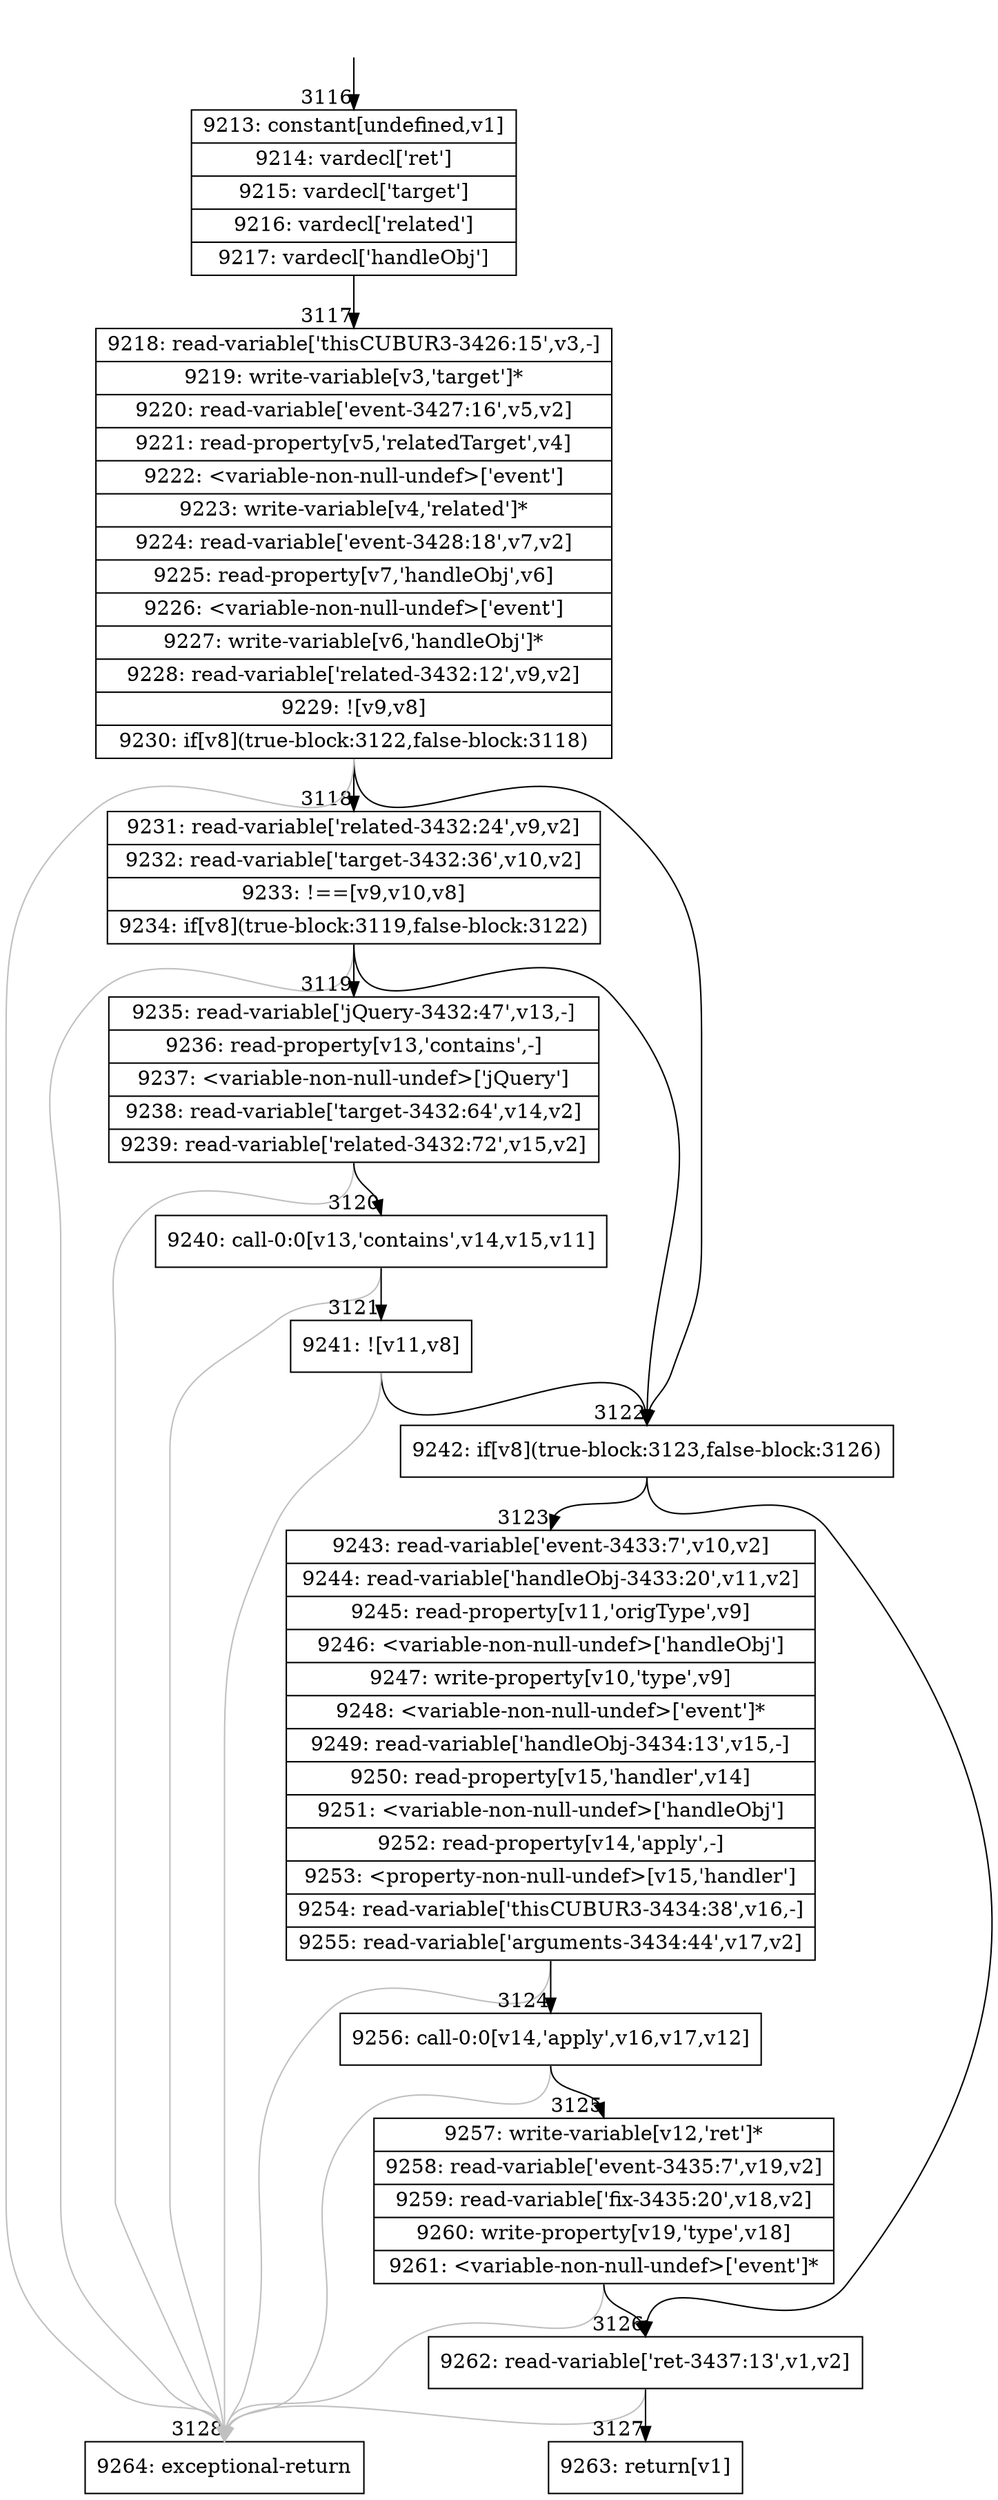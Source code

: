 digraph {
rankdir="TD"
BB_entry192[shape=none,label=""];
BB_entry192 -> BB3116 [tailport=s, headport=n, headlabel="    3116"]
BB3116 [shape=record label="{9213: constant[undefined,v1]|9214: vardecl['ret']|9215: vardecl['target']|9216: vardecl['related']|9217: vardecl['handleObj']}" ] 
BB3116 -> BB3117 [tailport=s, headport=n, headlabel="      3117"]
BB3117 [shape=record label="{9218: read-variable['thisCUBUR3-3426:15',v3,-]|9219: write-variable[v3,'target']*|9220: read-variable['event-3427:16',v5,v2]|9221: read-property[v5,'relatedTarget',v4]|9222: \<variable-non-null-undef\>['event']|9223: write-variable[v4,'related']*|9224: read-variable['event-3428:18',v7,v2]|9225: read-property[v7,'handleObj',v6]|9226: \<variable-non-null-undef\>['event']|9227: write-variable[v6,'handleObj']*|9228: read-variable['related-3432:12',v9,v2]|9229: ![v9,v8]|9230: if[v8](true-block:3122,false-block:3118)}" ] 
BB3117 -> BB3122 [tailport=s, headport=n, headlabel="      3122"]
BB3117 -> BB3118 [tailport=s, headport=n, headlabel="      3118"]
BB3117 -> BB3128 [tailport=s, headport=n, color=gray, headlabel="      3128"]
BB3118 [shape=record label="{9231: read-variable['related-3432:24',v9,v2]|9232: read-variable['target-3432:36',v10,v2]|9233: !==[v9,v10,v8]|9234: if[v8](true-block:3119,false-block:3122)}" ] 
BB3118 -> BB3122 [tailport=s, headport=n]
BB3118 -> BB3119 [tailport=s, headport=n, headlabel="      3119"]
BB3118 -> BB3128 [tailport=s, headport=n, color=gray]
BB3119 [shape=record label="{9235: read-variable['jQuery-3432:47',v13,-]|9236: read-property[v13,'contains',-]|9237: \<variable-non-null-undef\>['jQuery']|9238: read-variable['target-3432:64',v14,v2]|9239: read-variable['related-3432:72',v15,v2]}" ] 
BB3119 -> BB3120 [tailport=s, headport=n, headlabel="      3120"]
BB3119 -> BB3128 [tailport=s, headport=n, color=gray]
BB3120 [shape=record label="{9240: call-0:0[v13,'contains',v14,v15,v11]}" ] 
BB3120 -> BB3121 [tailport=s, headport=n, headlabel="      3121"]
BB3120 -> BB3128 [tailport=s, headport=n, color=gray]
BB3121 [shape=record label="{9241: ![v11,v8]}" ] 
BB3121 -> BB3122 [tailport=s, headport=n]
BB3121 -> BB3128 [tailport=s, headport=n, color=gray]
BB3122 [shape=record label="{9242: if[v8](true-block:3123,false-block:3126)}" ] 
BB3122 -> BB3123 [tailport=s, headport=n, headlabel="      3123"]
BB3122 -> BB3126 [tailport=s, headport=n, headlabel="      3126"]
BB3123 [shape=record label="{9243: read-variable['event-3433:7',v10,v2]|9244: read-variable['handleObj-3433:20',v11,v2]|9245: read-property[v11,'origType',v9]|9246: \<variable-non-null-undef\>['handleObj']|9247: write-property[v10,'type',v9]|9248: \<variable-non-null-undef\>['event']*|9249: read-variable['handleObj-3434:13',v15,-]|9250: read-property[v15,'handler',v14]|9251: \<variable-non-null-undef\>['handleObj']|9252: read-property[v14,'apply',-]|9253: \<property-non-null-undef\>[v15,'handler']|9254: read-variable['thisCUBUR3-3434:38',v16,-]|9255: read-variable['arguments-3434:44',v17,v2]}" ] 
BB3123 -> BB3124 [tailport=s, headport=n, headlabel="      3124"]
BB3123 -> BB3128 [tailport=s, headport=n, color=gray]
BB3124 [shape=record label="{9256: call-0:0[v14,'apply',v16,v17,v12]}" ] 
BB3124 -> BB3125 [tailport=s, headport=n, headlabel="      3125"]
BB3124 -> BB3128 [tailport=s, headport=n, color=gray]
BB3125 [shape=record label="{9257: write-variable[v12,'ret']*|9258: read-variable['event-3435:7',v19,v2]|9259: read-variable['fix-3435:20',v18,v2]|9260: write-property[v19,'type',v18]|9261: \<variable-non-null-undef\>['event']*}" ] 
BB3125 -> BB3126 [tailport=s, headport=n]
BB3125 -> BB3128 [tailport=s, headport=n, color=gray]
BB3126 [shape=record label="{9262: read-variable['ret-3437:13',v1,v2]}" ] 
BB3126 -> BB3127 [tailport=s, headport=n, headlabel="      3127"]
BB3126 -> BB3128 [tailport=s, headport=n, color=gray]
BB3127 [shape=record label="{9263: return[v1]}" ] 
BB3128 [shape=record label="{9264: exceptional-return}" ] 
}
